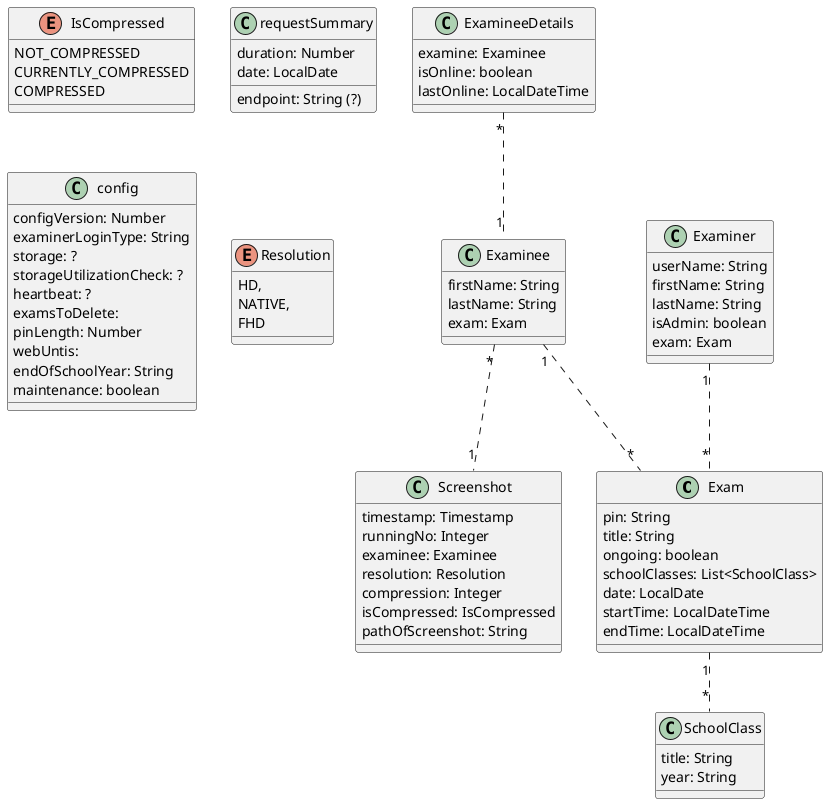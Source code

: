 @startuml
'https://plantuml.com/class-diagram


class Exam{
    pin: String
    title: String
    ongoing: boolean
    schoolClasses: List<SchoolClass>
    date: LocalDate
    startTime: LocalDateTime
    endTime: LocalDateTime
}

class Examinee{
    firstName: String
    lastName: String
    exam: Exam
}


class ExamineeDetails{
    examine: Examinee
    isOnline: boolean
    lastOnline: LocalDateTime
}

class Examiner{
    userName: String
    firstName: String
    lastName: String
    isAdmin: boolean
    exam: Exam
}

class Screenshot{
    timestamp: Timestamp
    runningNo: Integer
    examinee: Examinee
    resolution: Resolution
    compression: Integer
    isCompressed: IsCompressed
    pathOfScreenshot: String
}

enum IsCompressed{
    NOT_COMPRESSED
    CURRENTLY_COMPRESSED
    COMPRESSED
}

class requestSummary{
    duration: Number
    endpoint: String (?)
    date: LocalDate
}

class SchoolClass{
    title: String
    year: String
}

class config{
    configVersion: Number
    examinerLoginType: String
    storage: ?
    storageUtilizationCheck: ?
    heartbeat: ?
    examsToDelete:
    pinLength: Number
    webUntis:
    endOfSchoolYear: String
    maintenance: boolean
}


enum Resolution{
    HD,
    NATIVE,
    FHD
}


Examinee "1".."*" Exam
Examiner "1".."*" Exam
Examinee "*".."1" Screenshot
ExamineeDetails "*".."1" Examinee
Exam "1".."*" SchoolClass

@enduml